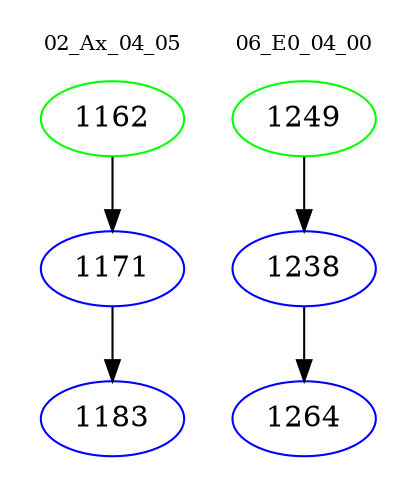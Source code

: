 digraph{
subgraph cluster_0 {
color = white
label = "02_Ax_04_05";
fontsize=10;
T0_1162 [label="1162", color="green"]
T0_1162 -> T0_1171 [color="black"]
T0_1171 [label="1171", color="blue"]
T0_1171 -> T0_1183 [color="black"]
T0_1183 [label="1183", color="blue"]
}
subgraph cluster_1 {
color = white
label = "06_E0_04_00";
fontsize=10;
T1_1249 [label="1249", color="green"]
T1_1249 -> T1_1238 [color="black"]
T1_1238 [label="1238", color="blue"]
T1_1238 -> T1_1264 [color="black"]
T1_1264 [label="1264", color="blue"]
}
}
